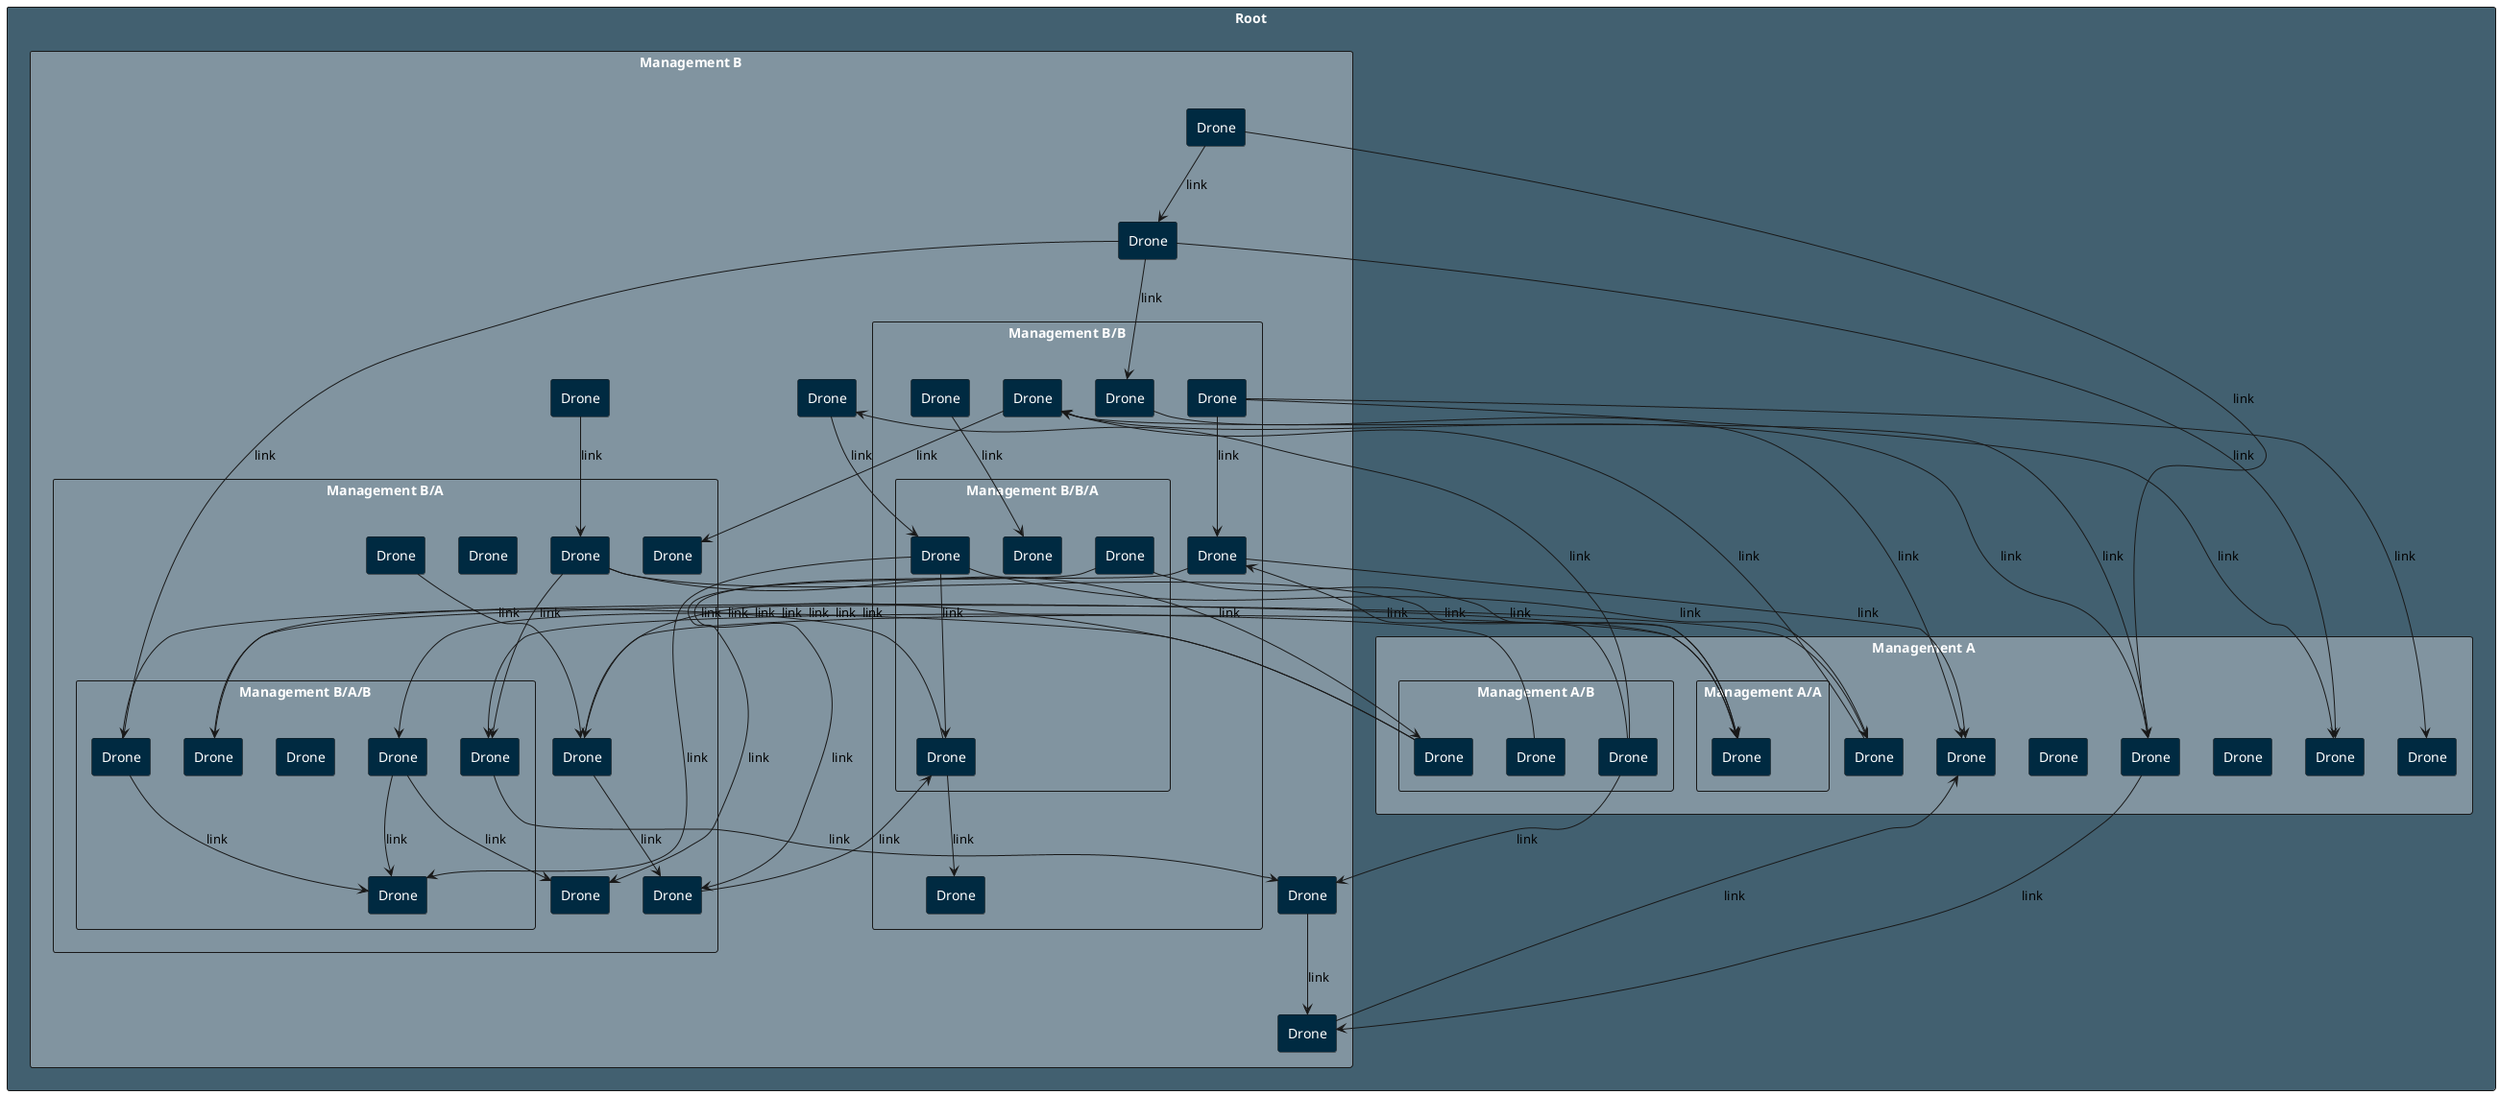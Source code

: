 @startuml

hide stereotype

top to bottom direction

<style>
    .mgmt {
        BackgroundColor #8194a0;
        BorderColor #dddddd;
        FontColor #ffffff;
    }
    .global {
        BackgroundColor #426070;
        BorderColor #dddddd;
        FontColor #ffffff;
    }
    .drone {
        BackgroundColor #002a41;
        BorderColor #dddddd;
        FontColor #ffffff;
    }
    .drone2 {
        BackgroundColor #224558;
        BorderColor #dddddd;
        FontColor #ffffff;
    }
</style>

rectangle "Root" as root <<global>> {
  rectangle "Management A" as mgmt_a <<mgmt>> {
    rectangle "Management A/A" as mgmt_a_a <<mgmt>> {
      rectangle "Drone" as drone_02 <<drone>> 
    }
    rectangle "Management A/B" as mgmt_a_b <<mgmt>> {
      rectangle "Drone" as drone_03 <<drone>> 
      rectangle "Drone" as drone_04 <<drone>> 
      rectangle "Drone" as drone_05 <<drone>> 
    }
    rectangle "Drone" as drone_01 <<drone>> 
    rectangle "Drone" as drone_19 <<drone>> 
    rectangle "Drone" as drone_20 <<drone>> 
    rectangle "Drone" as drone_21 <<drone>> 
    rectangle "Drone" as drone_22 <<drone>> 
    rectangle "Drone" as drone_23 <<drone>> 
    rectangle "Drone" as drone_24 <<drone>> 
  }
  rectangle "Management B" as mgmt_b <<mgmt>> {
    rectangle "Management B/A" as mgmt_b_a <<mgmt>> {
      rectangle "Management B/A/B" as mgmt_b_a_b <<mgmt>> {
        rectangle "Drone" as drone_31 <<drone>> 
        rectangle "Drone" as drone_32 <<drone>> 
        rectangle "Drone" as drone_33 <<drone>> 
        rectangle "Drone" as drone_34 <<drone>> 
        rectangle "Drone" as drone_35 <<drone>> 
        rectangle "Drone" as drone_36 <<drone>> 
      }
      rectangle "Drone" as drone_06 <<drone>> 
      rectangle "Drone" as drone_07 <<drone>> 
      rectangle "Drone" as drone_08 <<drone>> 
      rectangle "Drone" as drone_09 <<drone>> 
      rectangle "Drone" as drone_10 <<drone>> 
      rectangle "Drone" as drone_11 <<drone>> 
      rectangle "Drone" as drone_12 <<drone>> 
    }
    rectangle "Management B/B" as mgmt_b_b <<mgmt>> {
      rectangle "Management B/B/A" as mgmt_b_b_a <<mgmt>> {
        rectangle "Drone" as drone_37 <<drone>> 
        rectangle "Drone" as drone_38 <<drone>> 
        rectangle "Drone" as drone_39 <<drone>> 
        rectangle "Drone" as drone_40 <<drone>> 
      }
      rectangle "Drone" as drone_13 <<drone>> 
      rectangle "Drone" as drone_14 <<drone>> 
      rectangle "Drone" as drone_15 <<drone>> 
      rectangle "Drone" as drone_16 <<drone>> 
      rectangle "Drone" as drone_17 <<drone>> 
      rectangle "Drone" as drone_18 <<drone>> 
    }
    rectangle "Drone" as drone_25 <<drone>> 
    rectangle "Drone" as drone_26 <<drone>> 
    rectangle "Drone" as drone_27 <<drone>> 
    rectangle "Drone" as drone_28 <<drone>> 
    rectangle "Drone" as drone_29 <<drone>> 
    rectangle "Drone" as drone_30 <<drone>> 
  }
}


 drone_03 --> drone_09 : "link"
 drone_03 --> drone_31 : "link"
 drone_04 --> drone_35 : "link"
 drone_05 --> drone_17 : "link"
 drone_05 --> drone_28 : "link"
 drone_05 --> drone_30 : "link"
 drone_06 --> drone_02 : "link"
 drone_06 --> drone_03 : "link"
 drone_06 --> drone_35 : "link"
 drone_09 --> drone_02 : "link"
 drone_09 --> drone_10 : "link"
 drone_10 --> drone_38 : "link"
 drone_11 --> drone_09 : "link"
 drone_13 --> drone_24 : "link"
 drone_14 --> drone_39 : "link"
 drone_15 --> drone_07 : "link"
 drone_15 --> drone_23 : "link"
 drone_17 --> drone_10 : "link"
 drone_17 --> drone_24 : "link"
 drone_18 --> drone_17 : "link"
 drone_18 --> drone_21 : "link"
 drone_18 --> drone_22 : "link"
 drone_19 --> drone_15 : "link"
 drone_23 --> drone_15 : "link"
 drone_23 --> drone_25 : "link"
 drone_25 --> drone_24 : "link"
 drone_26 --> drone_13 : "link"
 drone_26 --> drone_21 : "link"
 drone_26 --> drone_32 : "link"
 drone_27 --> drone_06 : "link"
 drone_28 --> drone_40 : "link"
 drone_29 --> drone_23 : "link"
 drone_29 --> drone_26 : "link"
 drone_30 --> drone_25 : "link"
 drone_31 --> drone_12 : "link"
 drone_31 --> drone_33 : "link"
 drone_32 --> drone_02 : "link"
 drone_32 --> drone_33 : "link"
 drone_35 --> drone_30 : "link"
 drone_36 --> drone_19 : "link"
 drone_37 --> drone_02 : "link"
 drone_37 --> drone_12 : "link"
 drone_38 --> drone_16 : "link"
 drone_38 --> drone_36 : "link"
 drone_40 --> drone_19 : "link"
 drone_40 --> drone_33 : "link"
 drone_40 --> drone_38 : "link"

@enduml
